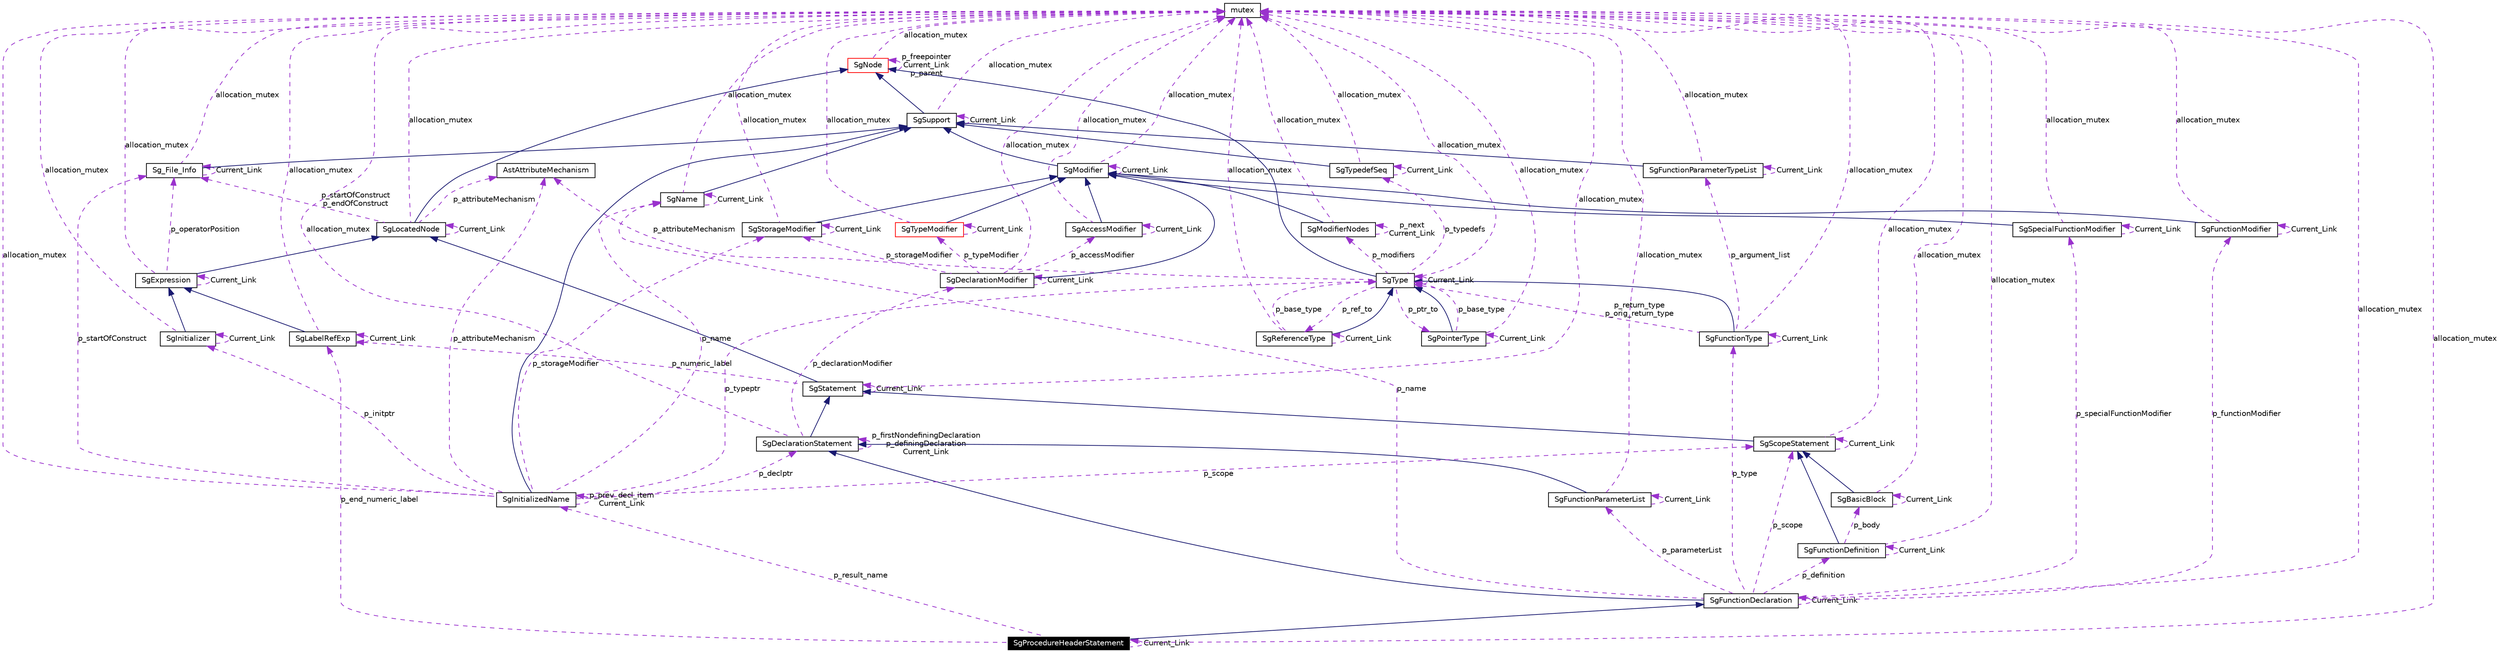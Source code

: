digraph G
{
  edge [fontname="Helvetica",fontsize=10,labelfontname="Helvetica",labelfontsize=10];
  node [fontname="Helvetica",fontsize=10,shape=record];
  Node1 [label="SgProcedureHeaderStatement",height=0.2,width=0.4,color="white", fillcolor="black", style="filled" fontcolor="white"];
  Node2 -> Node1 [dir=back,color="midnightblue",fontsize=10,style="solid",fontname="Helvetica"];
  Node2 [label="SgFunctionDeclaration",height=0.2,width=0.4,color="black",URL="$classSgFunctionDeclaration.html"];
  Node3 -> Node2 [dir=back,color="midnightblue",fontsize=10,style="solid",fontname="Helvetica"];
  Node3 [label="SgDeclarationStatement",height=0.2,width=0.4,color="black",URL="$classSgDeclarationStatement.html"];
  Node4 -> Node3 [dir=back,color="midnightblue",fontsize=10,style="solid",fontname="Helvetica"];
  Node4 [label="SgStatement",height=0.2,width=0.4,color="black",URL="$classSgStatement.html"];
  Node5 -> Node4 [dir=back,color="midnightblue",fontsize=10,style="solid",fontname="Helvetica"];
  Node5 [label="SgLocatedNode",height=0.2,width=0.4,color="black",URL="$classSgLocatedNode.html"];
  Node6 -> Node5 [dir=back,color="midnightblue",fontsize=10,style="solid",fontname="Helvetica"];
  Node6 [label="SgNode",height=0.2,width=0.4,color="red",URL="$classSgNode.html"];
  Node6 -> Node6 [dir=back,color="darkorchid3",fontsize=10,style="dashed",label="p_freepointer\nCurrent_Link\np_parent",fontname="Helvetica"];
  Node7 -> Node6 [dir=back,color="darkorchid3",fontsize=10,style="dashed",label="allocation_mutex",fontname="Helvetica"];
  Node7 [label="mutex",height=0.2,width=0.4,color="black",URL="$classmutex.html"];
  Node7 -> Node5 [dir=back,color="darkorchid3",fontsize=10,style="dashed",label="allocation_mutex",fontname="Helvetica"];
  Node8 -> Node5 [dir=back,color="darkorchid3",fontsize=10,style="dashed",label="p_attributeMechanism",fontname="Helvetica"];
  Node8 [label="AstAttributeMechanism",height=0.2,width=0.4,color="black",URL="$classAstAttributeMechanism.html"];
  Node9 -> Node5 [dir=back,color="darkorchid3",fontsize=10,style="dashed",label="p_startOfConstruct\np_endOfConstruct",fontname="Helvetica"];
  Node9 [label="Sg_File_Info",height=0.2,width=0.4,color="black",URL="$classSg__File__Info.html"];
  Node10 -> Node9 [dir=back,color="midnightblue",fontsize=10,style="solid",fontname="Helvetica"];
  Node10 [label="SgSupport",height=0.2,width=0.4,color="black",URL="$classSgSupport.html"];
  Node6 -> Node10 [dir=back,color="midnightblue",fontsize=10,style="solid",fontname="Helvetica"];
  Node7 -> Node10 [dir=back,color="darkorchid3",fontsize=10,style="dashed",label="allocation_mutex",fontname="Helvetica"];
  Node10 -> Node10 [dir=back,color="darkorchid3",fontsize=10,style="dashed",label="Current_Link",fontname="Helvetica"];
  Node7 -> Node9 [dir=back,color="darkorchid3",fontsize=10,style="dashed",label="allocation_mutex",fontname="Helvetica"];
  Node9 -> Node9 [dir=back,color="darkorchid3",fontsize=10,style="dashed",label="Current_Link",fontname="Helvetica"];
  Node5 -> Node5 [dir=back,color="darkorchid3",fontsize=10,style="dashed",label="Current_Link",fontname="Helvetica"];
  Node11 -> Node4 [dir=back,color="darkorchid3",fontsize=10,style="dashed",label="p_numeric_label",fontname="Helvetica"];
  Node11 [label="SgLabelRefExp",height=0.2,width=0.4,color="black",URL="$classSgLabelRefExp.html"];
  Node12 -> Node11 [dir=back,color="midnightblue",fontsize=10,style="solid",fontname="Helvetica"];
  Node12 [label="SgExpression",height=0.2,width=0.4,color="black",URL="$classSgExpression.html"];
  Node5 -> Node12 [dir=back,color="midnightblue",fontsize=10,style="solid",fontname="Helvetica"];
  Node12 -> Node12 [dir=back,color="darkorchid3",fontsize=10,style="dashed",label="Current_Link",fontname="Helvetica"];
  Node7 -> Node12 [dir=back,color="darkorchid3",fontsize=10,style="dashed",label="allocation_mutex",fontname="Helvetica"];
  Node9 -> Node12 [dir=back,color="darkorchid3",fontsize=10,style="dashed",label="p_operatorPosition",fontname="Helvetica"];
  Node11 -> Node11 [dir=back,color="darkorchid3",fontsize=10,style="dashed",label="Current_Link",fontname="Helvetica"];
  Node7 -> Node11 [dir=back,color="darkorchid3",fontsize=10,style="dashed",label="allocation_mutex",fontname="Helvetica"];
  Node4 -> Node4 [dir=back,color="darkorchid3",fontsize=10,style="dashed",label="Current_Link",fontname="Helvetica"];
  Node7 -> Node4 [dir=back,color="darkorchid3",fontsize=10,style="dashed",label="allocation_mutex",fontname="Helvetica"];
  Node13 -> Node3 [dir=back,color="darkorchid3",fontsize=10,style="dashed",label="p_declarationModifier",fontname="Helvetica"];
  Node13 [label="SgDeclarationModifier",height=0.2,width=0.4,color="black",URL="$classSgDeclarationModifier.html"];
  Node14 -> Node13 [dir=back,color="midnightblue",fontsize=10,style="solid",fontname="Helvetica"];
  Node14 [label="SgModifier",height=0.2,width=0.4,color="black",URL="$classSgModifier.html"];
  Node10 -> Node14 [dir=back,color="midnightblue",fontsize=10,style="solid",fontname="Helvetica"];
  Node7 -> Node14 [dir=back,color="darkorchid3",fontsize=10,style="dashed",label="allocation_mutex",fontname="Helvetica"];
  Node14 -> Node14 [dir=back,color="darkorchid3",fontsize=10,style="dashed",label="Current_Link",fontname="Helvetica"];
  Node15 -> Node13 [dir=back,color="darkorchid3",fontsize=10,style="dashed",label="p_typeModifier",fontname="Helvetica"];
  Node15 [label="SgTypeModifier",height=0.2,width=0.4,color="red",URL="$classSgTypeModifier.html"];
  Node14 -> Node15 [dir=back,color="midnightblue",fontsize=10,style="solid",fontname="Helvetica"];
  Node15 -> Node15 [dir=back,color="darkorchid3",fontsize=10,style="dashed",label="Current_Link",fontname="Helvetica"];
  Node7 -> Node15 [dir=back,color="darkorchid3",fontsize=10,style="dashed",label="allocation_mutex",fontname="Helvetica"];
  Node13 -> Node13 [dir=back,color="darkorchid3",fontsize=10,style="dashed",label="Current_Link",fontname="Helvetica"];
  Node7 -> Node13 [dir=back,color="darkorchid3",fontsize=10,style="dashed",label="allocation_mutex",fontname="Helvetica"];
  Node16 -> Node13 [dir=back,color="darkorchid3",fontsize=10,style="dashed",label="p_storageModifier",fontname="Helvetica"];
  Node16 [label="SgStorageModifier",height=0.2,width=0.4,color="black",URL="$classSgStorageModifier.html"];
  Node14 -> Node16 [dir=back,color="midnightblue",fontsize=10,style="solid",fontname="Helvetica"];
  Node7 -> Node16 [dir=back,color="darkorchid3",fontsize=10,style="dashed",label="allocation_mutex",fontname="Helvetica"];
  Node16 -> Node16 [dir=back,color="darkorchid3",fontsize=10,style="dashed",label="Current_Link",fontname="Helvetica"];
  Node17 -> Node13 [dir=back,color="darkorchid3",fontsize=10,style="dashed",label="p_accessModifier",fontname="Helvetica"];
  Node17 [label="SgAccessModifier",height=0.2,width=0.4,color="black",URL="$classSgAccessModifier.html"];
  Node14 -> Node17 [dir=back,color="midnightblue",fontsize=10,style="solid",fontname="Helvetica"];
  Node7 -> Node17 [dir=back,color="darkorchid3",fontsize=10,style="dashed",label="allocation_mutex",fontname="Helvetica"];
  Node17 -> Node17 [dir=back,color="darkorchid3",fontsize=10,style="dashed",label="Current_Link",fontname="Helvetica"];
  Node7 -> Node3 [dir=back,color="darkorchid3",fontsize=10,style="dashed",label="allocation_mutex",fontname="Helvetica"];
  Node3 -> Node3 [dir=back,color="darkorchid3",fontsize=10,style="dashed",label="p_firstNondefiningDeclaration\np_definingDeclaration\nCurrent_Link",fontname="Helvetica"];
  Node18 -> Node2 [dir=back,color="darkorchid3",fontsize=10,style="dashed",label="p_functionModifier",fontname="Helvetica"];
  Node18 [label="SgFunctionModifier",height=0.2,width=0.4,color="black",URL="$classSgFunctionModifier.html"];
  Node14 -> Node18 [dir=back,color="midnightblue",fontsize=10,style="solid",fontname="Helvetica"];
  Node18 -> Node18 [dir=back,color="darkorchid3",fontsize=10,style="dashed",label="Current_Link",fontname="Helvetica"];
  Node7 -> Node18 [dir=back,color="darkorchid3",fontsize=10,style="dashed",label="allocation_mutex",fontname="Helvetica"];
  Node2 -> Node2 [dir=back,color="darkorchid3",fontsize=10,style="dashed",label="Current_Link",fontname="Helvetica"];
  Node19 -> Node2 [dir=back,color="darkorchid3",fontsize=10,style="dashed",label="p_definition",fontname="Helvetica"];
  Node19 [label="SgFunctionDefinition",height=0.2,width=0.4,color="black",URL="$classSgFunctionDefinition.html"];
  Node20 -> Node19 [dir=back,color="midnightblue",fontsize=10,style="solid",fontname="Helvetica"];
  Node20 [label="SgScopeStatement",height=0.2,width=0.4,color="black",URL="$classSgScopeStatement.html"];
  Node4 -> Node20 [dir=back,color="midnightblue",fontsize=10,style="solid",fontname="Helvetica"];
  Node7 -> Node20 [dir=back,color="darkorchid3",fontsize=10,style="dashed",label="allocation_mutex",fontname="Helvetica"];
  Node20 -> Node20 [dir=back,color="darkorchid3",fontsize=10,style="dashed",label="Current_Link",fontname="Helvetica"];
  Node19 -> Node19 [dir=back,color="darkorchid3",fontsize=10,style="dashed",label="Current_Link",fontname="Helvetica"];
  Node7 -> Node19 [dir=back,color="darkorchid3",fontsize=10,style="dashed",label="allocation_mutex",fontname="Helvetica"];
  Node21 -> Node19 [dir=back,color="darkorchid3",fontsize=10,style="dashed",label="p_body",fontname="Helvetica"];
  Node21 [label="SgBasicBlock",height=0.2,width=0.4,color="black",URL="$classSgBasicBlock.html"];
  Node20 -> Node21 [dir=back,color="midnightblue",fontsize=10,style="solid",fontname="Helvetica"];
  Node7 -> Node21 [dir=back,color="darkorchid3",fontsize=10,style="dashed",label="allocation_mutex",fontname="Helvetica"];
  Node21 -> Node21 [dir=back,color="darkorchid3",fontsize=10,style="dashed",label="Current_Link",fontname="Helvetica"];
  Node7 -> Node2 [dir=back,color="darkorchid3",fontsize=10,style="dashed",label="allocation_mutex",fontname="Helvetica"];
  Node22 -> Node2 [dir=back,color="darkorchid3",fontsize=10,style="dashed",label="p_type",fontname="Helvetica"];
  Node22 [label="SgFunctionType",height=0.2,width=0.4,color="black",URL="$classSgFunctionType.html"];
  Node23 -> Node22 [dir=back,color="midnightblue",fontsize=10,style="solid",fontname="Helvetica"];
  Node23 [label="SgType",height=0.2,width=0.4,color="black",URL="$classSgType.html"];
  Node6 -> Node23 [dir=back,color="midnightblue",fontsize=10,style="solid",fontname="Helvetica"];
  Node24 -> Node23 [dir=back,color="darkorchid3",fontsize=10,style="dashed",label="p_ptr_to",fontname="Helvetica"];
  Node24 [label="SgPointerType",height=0.2,width=0.4,color="black",URL="$classSgPointerType.html"];
  Node23 -> Node24 [dir=back,color="midnightblue",fontsize=10,style="solid",fontname="Helvetica"];
  Node24 -> Node24 [dir=back,color="darkorchid3",fontsize=10,style="dashed",label="Current_Link",fontname="Helvetica"];
  Node7 -> Node24 [dir=back,color="darkorchid3",fontsize=10,style="dashed",label="allocation_mutex",fontname="Helvetica"];
  Node23 -> Node24 [dir=back,color="darkorchid3",fontsize=10,style="dashed",label="p_base_type",fontname="Helvetica"];
  Node25 -> Node23 [dir=back,color="darkorchid3",fontsize=10,style="dashed",label="p_ref_to",fontname="Helvetica"];
  Node25 [label="SgReferenceType",height=0.2,width=0.4,color="black",URL="$classSgReferenceType.html"];
  Node23 -> Node25 [dir=back,color="midnightblue",fontsize=10,style="solid",fontname="Helvetica"];
  Node25 -> Node25 [dir=back,color="darkorchid3",fontsize=10,style="dashed",label="Current_Link",fontname="Helvetica"];
  Node7 -> Node25 [dir=back,color="darkorchid3",fontsize=10,style="dashed",label="allocation_mutex",fontname="Helvetica"];
  Node23 -> Node25 [dir=back,color="darkorchid3",fontsize=10,style="dashed",label="p_base_type",fontname="Helvetica"];
  Node26 -> Node23 [dir=back,color="darkorchid3",fontsize=10,style="dashed",label="p_modifiers",fontname="Helvetica"];
  Node26 [label="SgModifierNodes",height=0.2,width=0.4,color="black",URL="$classSgModifierNodes.html"];
  Node14 -> Node26 [dir=back,color="midnightblue",fontsize=10,style="solid",fontname="Helvetica"];
  Node26 -> Node26 [dir=back,color="darkorchid3",fontsize=10,style="dashed",label="p_next\nCurrent_Link",fontname="Helvetica"];
  Node7 -> Node26 [dir=back,color="darkorchid3",fontsize=10,style="dashed",label="allocation_mutex",fontname="Helvetica"];
  Node7 -> Node23 [dir=back,color="darkorchid3",fontsize=10,style="dashed",label="allocation_mutex",fontname="Helvetica"];
  Node8 -> Node23 [dir=back,color="darkorchid3",fontsize=10,style="dashed",label="p_attributeMechanism",fontname="Helvetica"];
  Node27 -> Node23 [dir=back,color="darkorchid3",fontsize=10,style="dashed",label="p_typedefs",fontname="Helvetica"];
  Node27 [label="SgTypedefSeq",height=0.2,width=0.4,color="black",URL="$classSgTypedefSeq.html"];
  Node10 -> Node27 [dir=back,color="midnightblue",fontsize=10,style="solid",fontname="Helvetica"];
  Node7 -> Node27 [dir=back,color="darkorchid3",fontsize=10,style="dashed",label="allocation_mutex",fontname="Helvetica"];
  Node27 -> Node27 [dir=back,color="darkorchid3",fontsize=10,style="dashed",label="Current_Link",fontname="Helvetica"];
  Node23 -> Node23 [dir=back,color="darkorchid3",fontsize=10,style="dashed",label="Current_Link",fontname="Helvetica"];
  Node7 -> Node22 [dir=back,color="darkorchid3",fontsize=10,style="dashed",label="allocation_mutex",fontname="Helvetica"];
  Node28 -> Node22 [dir=back,color="darkorchid3",fontsize=10,style="dashed",label="p_argument_list",fontname="Helvetica"];
  Node28 [label="SgFunctionParameterTypeList",height=0.2,width=0.4,color="black",URL="$classSgFunctionParameterTypeList.html"];
  Node10 -> Node28 [dir=back,color="midnightblue",fontsize=10,style="solid",fontname="Helvetica"];
  Node7 -> Node28 [dir=back,color="darkorchid3",fontsize=10,style="dashed",label="allocation_mutex",fontname="Helvetica"];
  Node28 -> Node28 [dir=back,color="darkorchid3",fontsize=10,style="dashed",label="Current_Link",fontname="Helvetica"];
  Node22 -> Node22 [dir=back,color="darkorchid3",fontsize=10,style="dashed",label="Current_Link",fontname="Helvetica"];
  Node23 -> Node22 [dir=back,color="darkorchid3",fontsize=10,style="dashed",label="p_return_type\np_orig_return_type",fontname="Helvetica"];
  Node20 -> Node2 [dir=back,color="darkorchid3",fontsize=10,style="dashed",label="p_scope",fontname="Helvetica"];
  Node29 -> Node2 [dir=back,color="darkorchid3",fontsize=10,style="dashed",label="p_parameterList",fontname="Helvetica"];
  Node29 [label="SgFunctionParameterList",height=0.2,width=0.4,color="black",URL="$classSgFunctionParameterList.html"];
  Node3 -> Node29 [dir=back,color="midnightblue",fontsize=10,style="solid",fontname="Helvetica"];
  Node7 -> Node29 [dir=back,color="darkorchid3",fontsize=10,style="dashed",label="allocation_mutex",fontname="Helvetica"];
  Node29 -> Node29 [dir=back,color="darkorchid3",fontsize=10,style="dashed",label="Current_Link",fontname="Helvetica"];
  Node30 -> Node2 [dir=back,color="darkorchid3",fontsize=10,style="dashed",label="p_name",fontname="Helvetica"];
  Node30 [label="SgName",height=0.2,width=0.4,color="black",URL="$classSgName.html"];
  Node10 -> Node30 [dir=back,color="midnightblue",fontsize=10,style="solid",fontname="Helvetica"];
  Node7 -> Node30 [dir=back,color="darkorchid3",fontsize=10,style="dashed",label="allocation_mutex",fontname="Helvetica"];
  Node30 -> Node30 [dir=back,color="darkorchid3",fontsize=10,style="dashed",label="Current_Link",fontname="Helvetica"];
  Node31 -> Node2 [dir=back,color="darkorchid3",fontsize=10,style="dashed",label="p_specialFunctionModifier",fontname="Helvetica"];
  Node31 [label="SgSpecialFunctionModifier",height=0.2,width=0.4,color="black",URL="$classSgSpecialFunctionModifier.html"];
  Node14 -> Node31 [dir=back,color="midnightblue",fontsize=10,style="solid",fontname="Helvetica"];
  Node7 -> Node31 [dir=back,color="darkorchid3",fontsize=10,style="dashed",label="allocation_mutex",fontname="Helvetica"];
  Node31 -> Node31 [dir=back,color="darkorchid3",fontsize=10,style="dashed",label="Current_Link",fontname="Helvetica"];
  Node11 -> Node1 [dir=back,color="darkorchid3",fontsize=10,style="dashed",label="p_end_numeric_label",fontname="Helvetica"];
  Node32 -> Node1 [dir=back,color="darkorchid3",fontsize=10,style="dashed",label="p_result_name",fontname="Helvetica"];
  Node32 [label="SgInitializedName",height=0.2,width=0.4,color="black",URL="$classSgInitializedName.html"];
  Node10 -> Node32 [dir=back,color="midnightblue",fontsize=10,style="solid",fontname="Helvetica"];
  Node33 -> Node32 [dir=back,color="darkorchid3",fontsize=10,style="dashed",label="p_initptr",fontname="Helvetica"];
  Node33 [label="SgInitializer",height=0.2,width=0.4,color="black",URL="$classSgInitializer.html"];
  Node12 -> Node33 [dir=back,color="midnightblue",fontsize=10,style="solid",fontname="Helvetica"];
  Node33 -> Node33 [dir=back,color="darkorchid3",fontsize=10,style="dashed",label="Current_Link",fontname="Helvetica"];
  Node7 -> Node33 [dir=back,color="darkorchid3",fontsize=10,style="dashed",label="allocation_mutex",fontname="Helvetica"];
  Node7 -> Node32 [dir=back,color="darkorchid3",fontsize=10,style="dashed",label="allocation_mutex",fontname="Helvetica"];
  Node32 -> Node32 [dir=back,color="darkorchid3",fontsize=10,style="dashed",label="p_prev_decl_item\nCurrent_Link",fontname="Helvetica"];
  Node16 -> Node32 [dir=back,color="darkorchid3",fontsize=10,style="dashed",label="p_storageModifier",fontname="Helvetica"];
  Node8 -> Node32 [dir=back,color="darkorchid3",fontsize=10,style="dashed",label="p_attributeMechanism",fontname="Helvetica"];
  Node20 -> Node32 [dir=back,color="darkorchid3",fontsize=10,style="dashed",label="p_scope",fontname="Helvetica"];
  Node23 -> Node32 [dir=back,color="darkorchid3",fontsize=10,style="dashed",label="p_typeptr",fontname="Helvetica"];
  Node30 -> Node32 [dir=back,color="darkorchid3",fontsize=10,style="dashed",label="p_name",fontname="Helvetica"];
  Node3 -> Node32 [dir=back,color="darkorchid3",fontsize=10,style="dashed",label="p_declptr",fontname="Helvetica"];
  Node9 -> Node32 [dir=back,color="darkorchid3",fontsize=10,style="dashed",label="p_startOfConstruct",fontname="Helvetica"];
  Node7 -> Node1 [dir=back,color="darkorchid3",fontsize=10,style="dashed",label="allocation_mutex",fontname="Helvetica"];
  Node1 -> Node1 [dir=back,color="darkorchid3",fontsize=10,style="dashed",label="Current_Link",fontname="Helvetica"];
}
